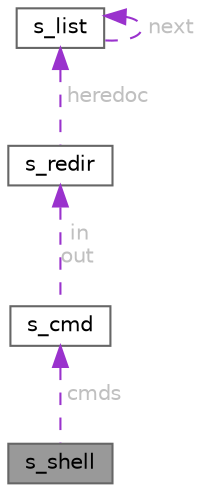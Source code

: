 digraph "s_shell"
{
 // LATEX_PDF_SIZE
  bgcolor="transparent";
  edge [fontname=Helvetica,fontsize=10,labelfontname=Helvetica,labelfontsize=10];
  node [fontname=Helvetica,fontsize=10,shape=box,height=0.2,width=0.4];
  Node1 [id="Node000001",label="s_shell",height=0.2,width=0.4,color="gray40", fillcolor="grey60", style="filled", fontcolor="black",tooltip=" "];
  Node2 -> Node1 [id="edge1_Node000001_Node000002",dir="back",color="darkorchid3",style="dashed",tooltip=" ",label=" cmds",fontcolor="grey" ];
  Node2 [id="Node000002",label="s_cmd",height=0.2,width=0.4,color="gray40", fillcolor="white", style="filled",URL="$structs__cmd.html",tooltip=" "];
  Node3 -> Node2 [id="edge2_Node000002_Node000003",dir="back",color="darkorchid3",style="dashed",tooltip=" ",label=" in\nout",fontcolor="grey" ];
  Node3 [id="Node000003",label="s_redir",height=0.2,width=0.4,color="gray40", fillcolor="white", style="filled",URL="$structs__redir.html",tooltip=" "];
  Node4 -> Node3 [id="edge3_Node000003_Node000004",dir="back",color="darkorchid3",style="dashed",tooltip=" ",label=" heredoc",fontcolor="grey" ];
  Node4 [id="Node000004",label="s_list",height=0.2,width=0.4,color="gray40", fillcolor="white", style="filled",URL="$structs__list.html",tooltip=" "];
  Node4 -> Node4 [id="edge4_Node000004_Node000004",dir="back",color="darkorchid3",style="dashed",tooltip=" ",label=" next",fontcolor="grey" ];
}
